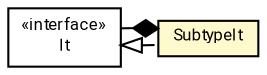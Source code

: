 #!/usr/local/bin/dot
#
# Class diagram 
# Generated by UMLGraph version R5_7_2-60-g0e99a6 (http://www.spinellis.gr/umlgraph/)
#

digraph G {
	graph [fontnames="svg"]
	edge [fontname="Roboto",fontsize=7,labelfontname="Roboto",labelfontsize=7,color="black"];
	node [fontname="Roboto",fontcolor="black",fontsize=8,shape=plaintext,margin=0,width=0,height=0];
	nodesep=0.15;
	ranksep=0.25;
	rankdir=LR;
	// de.lmu.ifi.dbs.elki.utilities.datastructures.iterator.It<O>
	c10127163 [label=<<table title="de.lmu.ifi.dbs.elki.utilities.datastructures.iterator.It" border="0" cellborder="1" cellspacing="0" cellpadding="2" href="It.html" target="_parent">
		<tr><td><table border="0" cellspacing="0" cellpadding="1">
		<tr><td align="center" balign="center"> &#171;interface&#187; </td></tr>
		<tr><td align="center" balign="center"> <font face="Roboto">It</font> </td></tr>
		</table></td></tr>
		</table>>, URL="It.html"];
	// de.lmu.ifi.dbs.elki.utilities.datastructures.iterator.SubtypeIt<O>
	c10127166 [label=<<table title="de.lmu.ifi.dbs.elki.utilities.datastructures.iterator.SubtypeIt" border="0" cellborder="1" cellspacing="0" cellpadding="2" bgcolor="lemonChiffon" href="SubtypeIt.html" target="_parent">
		<tr><td><table border="0" cellspacing="0" cellpadding="1">
		<tr><td align="center" balign="center"> <font face="Roboto">SubtypeIt</font> </td></tr>
		</table></td></tr>
		</table>>, URL="SubtypeIt.html"];
	// de.lmu.ifi.dbs.elki.utilities.datastructures.iterator.SubtypeIt<O> implements de.lmu.ifi.dbs.elki.utilities.datastructures.iterator.It<O>
	c10127163 -> c10127166 [arrowtail=empty,style=dashed,dir=back,weight=9];
	// de.lmu.ifi.dbs.elki.utilities.datastructures.iterator.SubtypeIt<O> composed de.lmu.ifi.dbs.elki.utilities.datastructures.iterator.It<O>
	c10127166 -> c10127163 [arrowhead=none,arrowtail=diamond,dir=back,weight=6];
}

